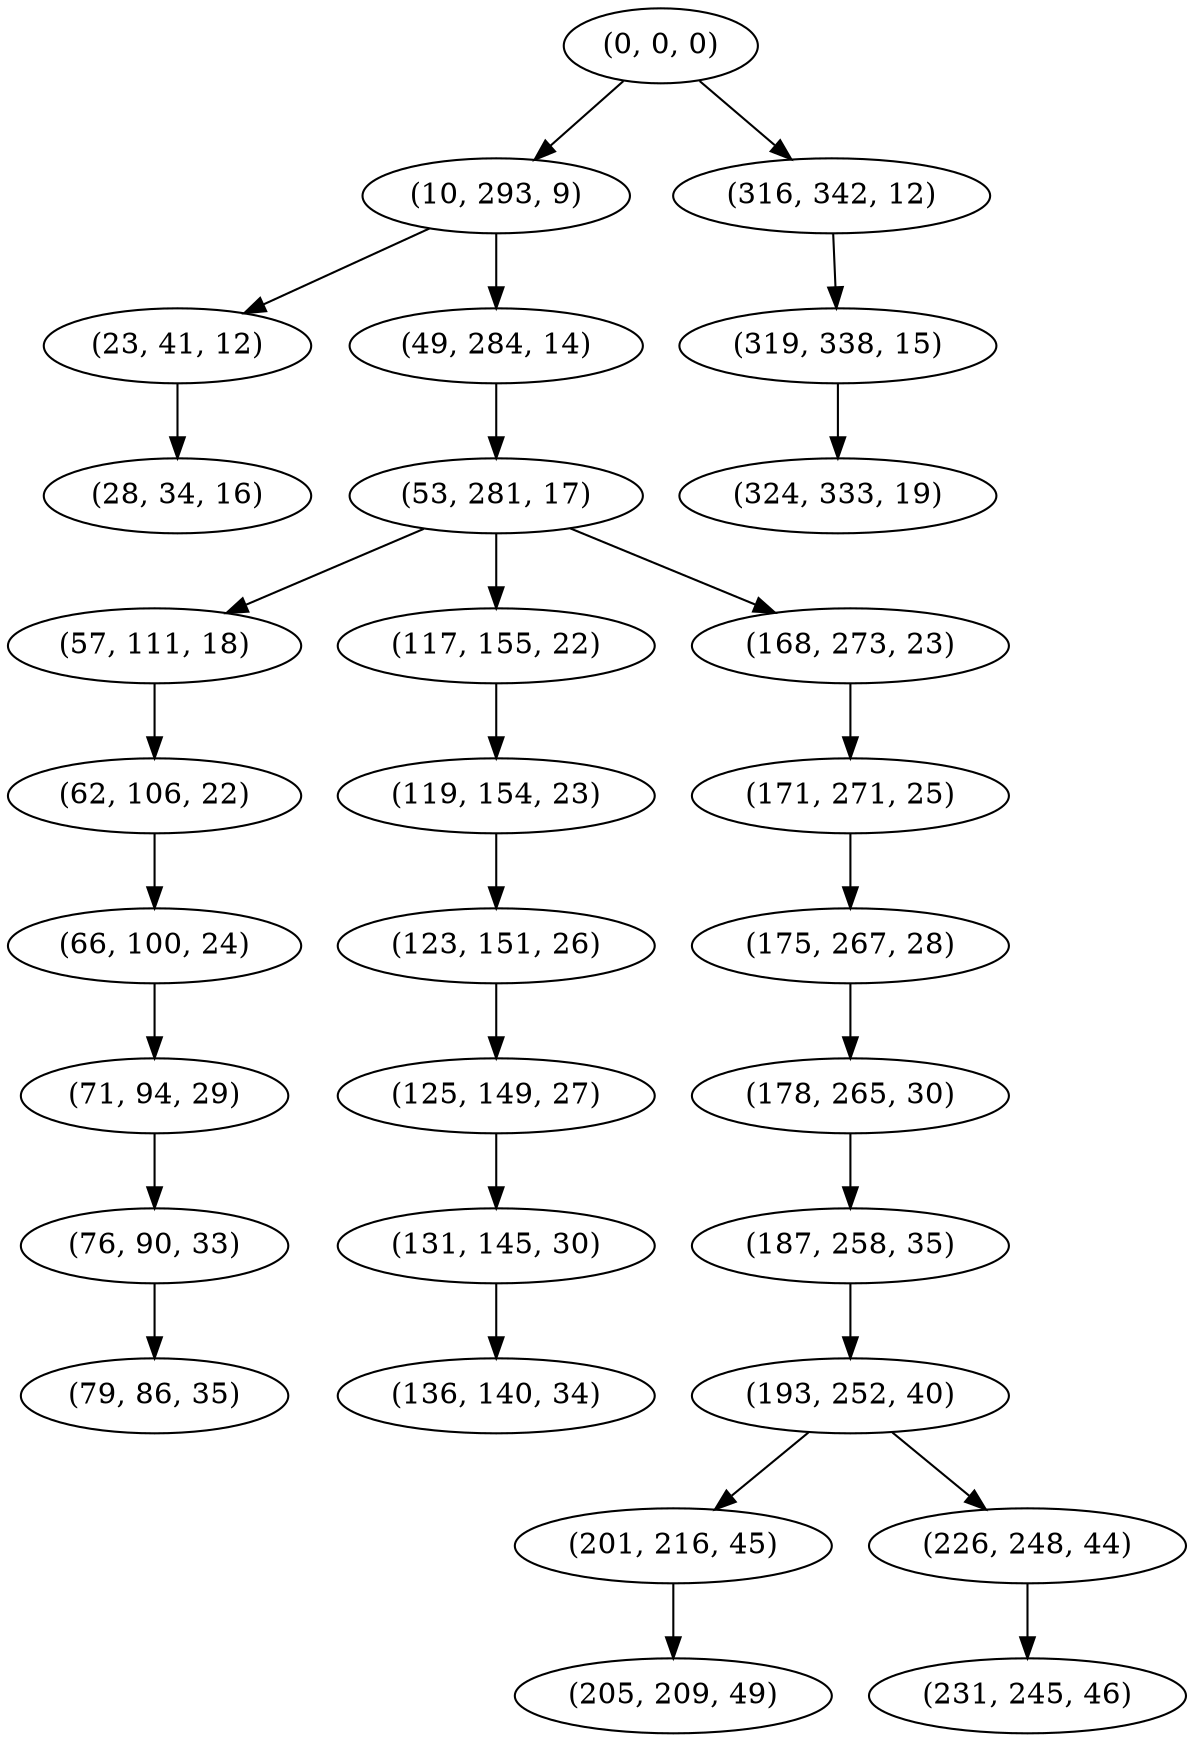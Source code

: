 digraph tree {
    "(0, 0, 0)";
    "(10, 293, 9)";
    "(23, 41, 12)";
    "(28, 34, 16)";
    "(49, 284, 14)";
    "(53, 281, 17)";
    "(57, 111, 18)";
    "(62, 106, 22)";
    "(66, 100, 24)";
    "(71, 94, 29)";
    "(76, 90, 33)";
    "(79, 86, 35)";
    "(117, 155, 22)";
    "(119, 154, 23)";
    "(123, 151, 26)";
    "(125, 149, 27)";
    "(131, 145, 30)";
    "(136, 140, 34)";
    "(168, 273, 23)";
    "(171, 271, 25)";
    "(175, 267, 28)";
    "(178, 265, 30)";
    "(187, 258, 35)";
    "(193, 252, 40)";
    "(201, 216, 45)";
    "(205, 209, 49)";
    "(226, 248, 44)";
    "(231, 245, 46)";
    "(316, 342, 12)";
    "(319, 338, 15)";
    "(324, 333, 19)";
    "(0, 0, 0)" -> "(10, 293, 9)";
    "(0, 0, 0)" -> "(316, 342, 12)";
    "(10, 293, 9)" -> "(23, 41, 12)";
    "(10, 293, 9)" -> "(49, 284, 14)";
    "(23, 41, 12)" -> "(28, 34, 16)";
    "(49, 284, 14)" -> "(53, 281, 17)";
    "(53, 281, 17)" -> "(57, 111, 18)";
    "(53, 281, 17)" -> "(117, 155, 22)";
    "(53, 281, 17)" -> "(168, 273, 23)";
    "(57, 111, 18)" -> "(62, 106, 22)";
    "(62, 106, 22)" -> "(66, 100, 24)";
    "(66, 100, 24)" -> "(71, 94, 29)";
    "(71, 94, 29)" -> "(76, 90, 33)";
    "(76, 90, 33)" -> "(79, 86, 35)";
    "(117, 155, 22)" -> "(119, 154, 23)";
    "(119, 154, 23)" -> "(123, 151, 26)";
    "(123, 151, 26)" -> "(125, 149, 27)";
    "(125, 149, 27)" -> "(131, 145, 30)";
    "(131, 145, 30)" -> "(136, 140, 34)";
    "(168, 273, 23)" -> "(171, 271, 25)";
    "(171, 271, 25)" -> "(175, 267, 28)";
    "(175, 267, 28)" -> "(178, 265, 30)";
    "(178, 265, 30)" -> "(187, 258, 35)";
    "(187, 258, 35)" -> "(193, 252, 40)";
    "(193, 252, 40)" -> "(201, 216, 45)";
    "(193, 252, 40)" -> "(226, 248, 44)";
    "(201, 216, 45)" -> "(205, 209, 49)";
    "(226, 248, 44)" -> "(231, 245, 46)";
    "(316, 342, 12)" -> "(319, 338, 15)";
    "(319, 338, 15)" -> "(324, 333, 19)";
}
